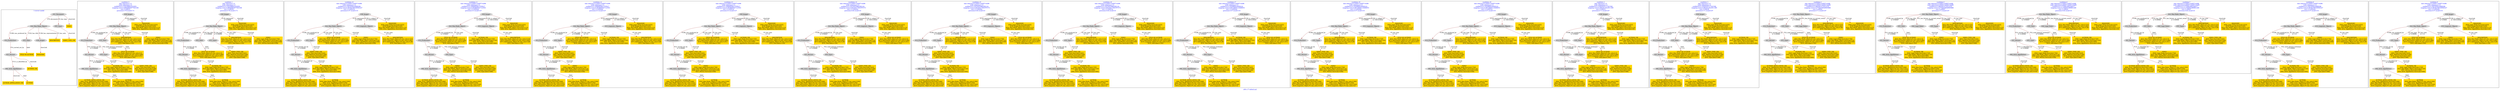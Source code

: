 digraph n0 {
fontcolor="blue"
remincross="true"
label="s08-s-17-edited.xml"
subgraph cluster_0 {
label="1-correct model"
n2[style="filled",color="white",fillcolor="lightgray",label="E12_Production1"];
n3[style="filled",color="white",fillcolor="lightgray",label="E21_Person1"];
n4[style="filled",color="white",fillcolor="lightgray",label="E82_Actor_Appellation1"];
n5[shape="plaintext",style="filled",fillcolor="gold",label="AUTHOR_URI"];
n6[style="filled",color="white",fillcolor="lightgray",label="E22_Man-Made_Object1"];
n7[style="filled",color="white",fillcolor="lightgray",label="E35_Title1"];
n8[style="filled",color="white",fillcolor="lightgray",label="E38_Image1"];
n9[shape="plaintext",style="filled",fillcolor="gold",label="DESCRIPTION"];
n10[style="filled",color="white",fillcolor="lightgray",label="E31_Document1"];
n11[style="filled",color="white",fillcolor="lightgray",label="E55_Type1"];
n12[shape="plaintext",style="filled",fillcolor="gold",label="VIDEO"];
n13[shape="plaintext",style="filled",fillcolor="gold",label="TITLE NO AUTHOR"];
n14[shape="plaintext",style="filled",fillcolor="gold",label="IMAGESRC"];
n15[shape="plaintext",style="filled",fillcolor="gold",label="VIDEO_TYPE_URI"];
n16[shape="plaintext",style="filled",fillcolor="gold",label="AUTHOR_APPELLATION_URI"];
n17[shape="plaintext",style="filled",fillcolor="gold",label="AUTHOR"];
}
subgraph cluster_1 {
label="candidate 0\nlink coherence:1.0\nnode coherence:1.0\nconfidence:0.3162288923232951\nmapping score:0.48040963077443166\ncost:13.99933\n-precision:0.79-recall:0.73"
n19[style="filled",color="white",fillcolor="lightgray",label="E12_Production1"];
n20[style="filled",color="white",fillcolor="lightgray",label="E21_Person1"];
n21[style="filled",color="white",fillcolor="lightgray",label="E55_Type1"];
n22[style="filled",color="white",fillcolor="lightgray",label="E82_Actor_Appellation1"];
n23[style="filled",color="white",fillcolor="lightgray",label="E22_Man-Made_Object1"];
n24[style="filled",color="white",fillcolor="lightgray",label="E35_Title1"];
n25[style="filled",color="white",fillcolor="lightgray",label="E38_Image1"];
n26[shape="plaintext",style="filled",fillcolor="gold",label="DESCRIPTION\n[E22_Man-Made_Object,P3_has_note,0.314]\n[E33_Linguistic_Object,P3_has_note,0.282]\n[E73_Information_Object,P3_has_note,0.28]\n[E35_Title,label,0.124]"];
n27[shape="plaintext",style="filled",fillcolor="gold",label="VIDEO\n[E40_Legal_Body,classLink,0.744]\n[E22_Man-Made_Object,classLink,0.14]\n[E82_Actor_Appellation,classLink,0.058]\n[E21_Person,classLink,0.058]"];
n28[shape="plaintext",style="filled",fillcolor="gold",label="AUTHOR_URI\n[E40_Legal_Body,classLink,0.725]\n[E22_Man-Made_Object,classLink,0.145]\n[E21_Person,classLink,0.065]\n[E82_Actor_Appellation,classLink,0.064]"];
n29[shape="plaintext",style="filled",fillcolor="gold",label="TITLE NO AUTHOR\n[E22_Man-Made_Object,P3_has_note,0.3]\n[E73_Information_Object,P3_has_note,0.266]\n[E33_Linguistic_Object,P3_has_note,0.251]\n[E35_Title,label,0.183]"];
n30[shape="plaintext",style="filled",fillcolor="gold",label="IMAGESRC\n[E40_Legal_Body,classLink,0.633]\n[E38_Image,classLink,0.205]\n[E22_Man-Made_Object,classLink,0.113]\n[E82_Actor_Appellation,classLink,0.05]"];
n31[shape="plaintext",style="filled",fillcolor="gold",label="VIDEO_TYPE_URI\n[E55_Type,classLink,0.423]\n[E57_Material,classLink,0.246]\n[E74_Group,classLink,0.244]\n[E55_Type,label,0.088]"];
n32[shape="plaintext",style="filled",fillcolor="gold",label="AUTHOR_APPELLATION_URI\n[E82_Actor_Appellation,classLink,0.946]\n[E22_Man-Made_Object,P3_has_note,0.021]\n[E73_Information_Object,P3_has_note,0.018]\n[E33_Linguistic_Object,P3_has_note,0.016]"];
n33[shape="plaintext",style="filled",fillcolor="gold",label="AUTHOR\n[E22_Man-Made_Object,P3_has_note,0.304]\n[E82_Actor_Appellation,label,0.254]\n[E73_Information_Object,P3_has_note,0.242]\n[E33_Linguistic_Object,P3_has_note,0.2]"];
}
subgraph cluster_2 {
label="candidate 1\nlink coherence:1.0\nnode coherence:1.0\nconfidence:0.3162288923232951\nmapping score:0.48040963077443166\ncost:13.99938\n-precision:0.79-recall:0.73"
n35[style="filled",color="white",fillcolor="lightgray",label="E12_Production1"];
n36[style="filled",color="white",fillcolor="lightgray",label="E21_Person1"];
n37[style="filled",color="white",fillcolor="lightgray",label="E82_Actor_Appellation1"];
n38[style="filled",color="white",fillcolor="lightgray",label="E22_Man-Made_Object1"];
n39[style="filled",color="white",fillcolor="lightgray",label="E35_Title1"];
n40[style="filled",color="white",fillcolor="lightgray",label="E55_Type2"];
n41[style="filled",color="white",fillcolor="lightgray",label="E38_Image1"];
n42[shape="plaintext",style="filled",fillcolor="gold",label="DESCRIPTION\n[E22_Man-Made_Object,P3_has_note,0.314]\n[E33_Linguistic_Object,P3_has_note,0.282]\n[E73_Information_Object,P3_has_note,0.28]\n[E35_Title,label,0.124]"];
n43[shape="plaintext",style="filled",fillcolor="gold",label="VIDEO\n[E40_Legal_Body,classLink,0.744]\n[E22_Man-Made_Object,classLink,0.14]\n[E82_Actor_Appellation,classLink,0.058]\n[E21_Person,classLink,0.058]"];
n44[shape="plaintext",style="filled",fillcolor="gold",label="AUTHOR_URI\n[E40_Legal_Body,classLink,0.725]\n[E22_Man-Made_Object,classLink,0.145]\n[E21_Person,classLink,0.065]\n[E82_Actor_Appellation,classLink,0.064]"];
n45[shape="plaintext",style="filled",fillcolor="gold",label="VIDEO_TYPE_URI\n[E55_Type,classLink,0.423]\n[E57_Material,classLink,0.246]\n[E74_Group,classLink,0.244]\n[E55_Type,label,0.088]"];
n46[shape="plaintext",style="filled",fillcolor="gold",label="TITLE NO AUTHOR\n[E22_Man-Made_Object,P3_has_note,0.3]\n[E73_Information_Object,P3_has_note,0.266]\n[E33_Linguistic_Object,P3_has_note,0.251]\n[E35_Title,label,0.183]"];
n47[shape="plaintext",style="filled",fillcolor="gold",label="IMAGESRC\n[E40_Legal_Body,classLink,0.633]\n[E38_Image,classLink,0.205]\n[E22_Man-Made_Object,classLink,0.113]\n[E82_Actor_Appellation,classLink,0.05]"];
n48[shape="plaintext",style="filled",fillcolor="gold",label="AUTHOR_APPELLATION_URI\n[E82_Actor_Appellation,classLink,0.946]\n[E22_Man-Made_Object,P3_has_note,0.021]\n[E73_Information_Object,P3_has_note,0.018]\n[E33_Linguistic_Object,P3_has_note,0.016]"];
n49[shape="plaintext",style="filled",fillcolor="gold",label="AUTHOR\n[E22_Man-Made_Object,P3_has_note,0.304]\n[E82_Actor_Appellation,label,0.254]\n[E73_Information_Object,P3_has_note,0.242]\n[E33_Linguistic_Object,P3_has_note,0.2]"];
}
subgraph cluster_3 {
label="candidate 10\nlink coherence:0.9285714285714286\nnode coherence:1.0\nconfidence:0.3267830432869298\nmapping score:0.48392768109564327\ncost:113.009532\n-precision:0.57-recall:0.53"
n51[style="filled",color="white",fillcolor="lightgray",label="E12_Production1"];
n52[style="filled",color="white",fillcolor="lightgray",label="E21_Person1"];
n53[style="filled",color="white",fillcolor="lightgray",label="E82_Actor_Appellation1"];
n54[style="filled",color="white",fillcolor="lightgray",label="E22_Man-Made_Object1"];
n55[style="filled",color="white",fillcolor="lightgray",label="E55_Type3"];
n56[style="filled",color="white",fillcolor="lightgray",label="E38_Image1"];
n57[style="filled",color="white",fillcolor="lightgray",label="E33_Linguistic_Object2"];
n58[shape="plaintext",style="filled",fillcolor="gold",label="TITLE NO AUTHOR\n[E22_Man-Made_Object,P3_has_note,0.3]\n[E73_Information_Object,P3_has_note,0.266]\n[E33_Linguistic_Object,P3_has_note,0.251]\n[E35_Title,label,0.183]"];
n59[shape="plaintext",style="filled",fillcolor="gold",label="VIDEO\n[E40_Legal_Body,classLink,0.744]\n[E22_Man-Made_Object,classLink,0.14]\n[E82_Actor_Appellation,classLink,0.058]\n[E21_Person,classLink,0.058]"];
n60[shape="plaintext",style="filled",fillcolor="gold",label="DESCRIPTION\n[E22_Man-Made_Object,P3_has_note,0.314]\n[E33_Linguistic_Object,P3_has_note,0.282]\n[E73_Information_Object,P3_has_note,0.28]\n[E35_Title,label,0.124]"];
n61[shape="plaintext",style="filled",fillcolor="gold",label="AUTHOR_URI\n[E40_Legal_Body,classLink,0.725]\n[E22_Man-Made_Object,classLink,0.145]\n[E21_Person,classLink,0.065]\n[E82_Actor_Appellation,classLink,0.064]"];
n62[shape="plaintext",style="filled",fillcolor="gold",label="IMAGESRC\n[E40_Legal_Body,classLink,0.633]\n[E38_Image,classLink,0.205]\n[E22_Man-Made_Object,classLink,0.113]\n[E82_Actor_Appellation,classLink,0.05]"];
n63[shape="plaintext",style="filled",fillcolor="gold",label="VIDEO_TYPE_URI\n[E55_Type,classLink,0.423]\n[E57_Material,classLink,0.246]\n[E74_Group,classLink,0.244]\n[E55_Type,label,0.088]"];
n64[shape="plaintext",style="filled",fillcolor="gold",label="AUTHOR_APPELLATION_URI\n[E82_Actor_Appellation,classLink,0.946]\n[E22_Man-Made_Object,P3_has_note,0.021]\n[E73_Information_Object,P3_has_note,0.018]\n[E33_Linguistic_Object,P3_has_note,0.016]"];
n65[shape="plaintext",style="filled",fillcolor="gold",label="AUTHOR\n[E22_Man-Made_Object,P3_has_note,0.304]\n[E82_Actor_Appellation,label,0.254]\n[E73_Information_Object,P3_has_note,0.242]\n[E33_Linguistic_Object,P3_has_note,0.2]"];
}
subgraph cluster_4 {
label="candidate 11\nlink coherence:0.9285714285714286\nnode coherence:1.0\nconfidence:0.32660850813705017\nmapping score:0.4838695027123501\ncost:113.009442\n-precision:0.5-recall:0.47"
n67[style="filled",color="white",fillcolor="lightgray",label="E12_Production1"];
n68[style="filled",color="white",fillcolor="lightgray",label="E21_Person1"];
n69[style="filled",color="white",fillcolor="lightgray",label="E55_Type1"];
n70[style="filled",color="white",fillcolor="lightgray",label="E82_Actor_Appellation1"];
n71[style="filled",color="white",fillcolor="lightgray",label="E22_Man-Made_Object1"];
n72[style="filled",color="white",fillcolor="lightgray",label="E38_Image1"];
n73[style="filled",color="white",fillcolor="lightgray",label="E33_Linguistic_Object2"];
n74[shape="plaintext",style="filled",fillcolor="gold",label="TITLE NO AUTHOR\n[E22_Man-Made_Object,P3_has_note,0.3]\n[E73_Information_Object,P3_has_note,0.266]\n[E33_Linguistic_Object,P3_has_note,0.251]\n[E35_Title,label,0.183]"];
n75[shape="plaintext",style="filled",fillcolor="gold",label="AUTHOR_URI\n[E40_Legal_Body,classLink,0.725]\n[E22_Man-Made_Object,classLink,0.145]\n[E21_Person,classLink,0.065]\n[E82_Actor_Appellation,classLink,0.064]"];
n76[shape="plaintext",style="filled",fillcolor="gold",label="DESCRIPTION\n[E22_Man-Made_Object,P3_has_note,0.314]\n[E33_Linguistic_Object,P3_has_note,0.282]\n[E73_Information_Object,P3_has_note,0.28]\n[E35_Title,label,0.124]"];
n77[shape="plaintext",style="filled",fillcolor="gold",label="VIDEO\n[E40_Legal_Body,classLink,0.744]\n[E22_Man-Made_Object,classLink,0.14]\n[E82_Actor_Appellation,classLink,0.058]\n[E21_Person,classLink,0.058]"];
n78[shape="plaintext",style="filled",fillcolor="gold",label="IMAGESRC\n[E40_Legal_Body,classLink,0.633]\n[E38_Image,classLink,0.205]\n[E22_Man-Made_Object,classLink,0.113]\n[E82_Actor_Appellation,classLink,0.05]"];
n79[shape="plaintext",style="filled",fillcolor="gold",label="VIDEO_TYPE_URI\n[E55_Type,classLink,0.423]\n[E57_Material,classLink,0.246]\n[E74_Group,classLink,0.244]\n[E55_Type,label,0.088]"];
n80[shape="plaintext",style="filled",fillcolor="gold",label="AUTHOR_APPELLATION_URI\n[E82_Actor_Appellation,classLink,0.946]\n[E22_Man-Made_Object,P3_has_note,0.021]\n[E73_Information_Object,P3_has_note,0.018]\n[E33_Linguistic_Object,P3_has_note,0.016]"];
n81[shape="plaintext",style="filled",fillcolor="gold",label="AUTHOR\n[E22_Man-Made_Object,P3_has_note,0.304]\n[E82_Actor_Appellation,label,0.254]\n[E73_Information_Object,P3_has_note,0.242]\n[E33_Linguistic_Object,P3_has_note,0.2]"];
}
subgraph cluster_5 {
label="candidate 12\nlink coherence:0.9285714285714286\nnode coherence:1.0\nconfidence:0.32660850813705017\nmapping score:0.4838695027123501\ncost:113.009492\n-precision:0.5-recall:0.47"
n83[style="filled",color="white",fillcolor="lightgray",label="E12_Production1"];
n84[style="filled",color="white",fillcolor="lightgray",label="E21_Person1"];
n85[style="filled",color="white",fillcolor="lightgray",label="E82_Actor_Appellation1"];
n86[style="filled",color="white",fillcolor="lightgray",label="E22_Man-Made_Object1"];
n87[style="filled",color="white",fillcolor="lightgray",label="E55_Type2"];
n88[style="filled",color="white",fillcolor="lightgray",label="E38_Image1"];
n89[style="filled",color="white",fillcolor="lightgray",label="E33_Linguistic_Object2"];
n90[shape="plaintext",style="filled",fillcolor="gold",label="TITLE NO AUTHOR\n[E22_Man-Made_Object,P3_has_note,0.3]\n[E73_Information_Object,P3_has_note,0.266]\n[E33_Linguistic_Object,P3_has_note,0.251]\n[E35_Title,label,0.183]"];
n91[shape="plaintext",style="filled",fillcolor="gold",label="AUTHOR_URI\n[E40_Legal_Body,classLink,0.725]\n[E22_Man-Made_Object,classLink,0.145]\n[E21_Person,classLink,0.065]\n[E82_Actor_Appellation,classLink,0.064]"];
n92[shape="plaintext",style="filled",fillcolor="gold",label="DESCRIPTION\n[E22_Man-Made_Object,P3_has_note,0.314]\n[E33_Linguistic_Object,P3_has_note,0.282]\n[E73_Information_Object,P3_has_note,0.28]\n[E35_Title,label,0.124]"];
n93[shape="plaintext",style="filled",fillcolor="gold",label="VIDEO\n[E40_Legal_Body,classLink,0.744]\n[E22_Man-Made_Object,classLink,0.14]\n[E82_Actor_Appellation,classLink,0.058]\n[E21_Person,classLink,0.058]"];
n94[shape="plaintext",style="filled",fillcolor="gold",label="VIDEO_TYPE_URI\n[E55_Type,classLink,0.423]\n[E57_Material,classLink,0.246]\n[E74_Group,classLink,0.244]\n[E55_Type,label,0.088]"];
n95[shape="plaintext",style="filled",fillcolor="gold",label="IMAGESRC\n[E40_Legal_Body,classLink,0.633]\n[E38_Image,classLink,0.205]\n[E22_Man-Made_Object,classLink,0.113]\n[E82_Actor_Appellation,classLink,0.05]"];
n96[shape="plaintext",style="filled",fillcolor="gold",label="AUTHOR_APPELLATION_URI\n[E82_Actor_Appellation,classLink,0.946]\n[E22_Man-Made_Object,P3_has_note,0.021]\n[E73_Information_Object,P3_has_note,0.018]\n[E33_Linguistic_Object,P3_has_note,0.016]"];
n97[shape="plaintext",style="filled",fillcolor="gold",label="AUTHOR\n[E22_Man-Made_Object,P3_has_note,0.304]\n[E82_Actor_Appellation,label,0.254]\n[E73_Information_Object,P3_has_note,0.242]\n[E33_Linguistic_Object,P3_has_note,0.2]"];
}
subgraph cluster_6 {
label="candidate 13\nlink coherence:0.9285714285714286\nnode coherence:1.0\nconfidence:0.32660850813705017\nmapping score:0.4838695027123501\ncost:113.009532\n-precision:0.5-recall:0.47"
n99[style="filled",color="white",fillcolor="lightgray",label="E12_Production1"];
n100[style="filled",color="white",fillcolor="lightgray",label="E21_Person1"];
n101[style="filled",color="white",fillcolor="lightgray",label="E82_Actor_Appellation1"];
n102[style="filled",color="white",fillcolor="lightgray",label="E22_Man-Made_Object1"];
n103[style="filled",color="white",fillcolor="lightgray",label="E55_Type3"];
n104[style="filled",color="white",fillcolor="lightgray",label="E38_Image1"];
n105[style="filled",color="white",fillcolor="lightgray",label="E33_Linguistic_Object2"];
n106[shape="plaintext",style="filled",fillcolor="gold",label="TITLE NO AUTHOR\n[E22_Man-Made_Object,P3_has_note,0.3]\n[E73_Information_Object,P3_has_note,0.266]\n[E33_Linguistic_Object,P3_has_note,0.251]\n[E35_Title,label,0.183]"];
n107[shape="plaintext",style="filled",fillcolor="gold",label="AUTHOR_URI\n[E40_Legal_Body,classLink,0.725]\n[E22_Man-Made_Object,classLink,0.145]\n[E21_Person,classLink,0.065]\n[E82_Actor_Appellation,classLink,0.064]"];
n108[shape="plaintext",style="filled",fillcolor="gold",label="DESCRIPTION\n[E22_Man-Made_Object,P3_has_note,0.314]\n[E33_Linguistic_Object,P3_has_note,0.282]\n[E73_Information_Object,P3_has_note,0.28]\n[E35_Title,label,0.124]"];
n109[shape="plaintext",style="filled",fillcolor="gold",label="VIDEO\n[E40_Legal_Body,classLink,0.744]\n[E22_Man-Made_Object,classLink,0.14]\n[E82_Actor_Appellation,classLink,0.058]\n[E21_Person,classLink,0.058]"];
n110[shape="plaintext",style="filled",fillcolor="gold",label="IMAGESRC\n[E40_Legal_Body,classLink,0.633]\n[E38_Image,classLink,0.205]\n[E22_Man-Made_Object,classLink,0.113]\n[E82_Actor_Appellation,classLink,0.05]"];
n111[shape="plaintext",style="filled",fillcolor="gold",label="VIDEO_TYPE_URI\n[E55_Type,classLink,0.423]\n[E57_Material,classLink,0.246]\n[E74_Group,classLink,0.244]\n[E55_Type,label,0.088]"];
n112[shape="plaintext",style="filled",fillcolor="gold",label="AUTHOR_APPELLATION_URI\n[E82_Actor_Appellation,classLink,0.946]\n[E22_Man-Made_Object,P3_has_note,0.021]\n[E73_Information_Object,P3_has_note,0.018]\n[E33_Linguistic_Object,P3_has_note,0.016]"];
n113[shape="plaintext",style="filled",fillcolor="gold",label="AUTHOR\n[E22_Man-Made_Object,P3_has_note,0.304]\n[E82_Actor_Appellation,label,0.254]\n[E73_Information_Object,P3_has_note,0.242]\n[E33_Linguistic_Object,P3_has_note,0.2]"];
}
subgraph cluster_7 {
label="candidate 14\nlink coherence:0.9285714285714286\nnode coherence:1.0\nconfidence:0.32476253864392124\nmapping score:0.48325417954797373\ncost:113.009442\n-precision:0.64-recall:0.6"
n115[style="filled",color="white",fillcolor="lightgray",label="E12_Production1"];
n116[style="filled",color="white",fillcolor="lightgray",label="E21_Person1"];
n117[style="filled",color="white",fillcolor="lightgray",label="E55_Type1"];
n118[style="filled",color="white",fillcolor="lightgray",label="E82_Actor_Appellation1"];
n119[style="filled",color="white",fillcolor="lightgray",label="E22_Man-Made_Object1"];
n120[style="filled",color="white",fillcolor="lightgray",label="E38_Image1"];
n121[style="filled",color="white",fillcolor="lightgray",label="E33_Linguistic_Object2"];
n122[shape="plaintext",style="filled",fillcolor="gold",label="DESCRIPTION\n[E22_Man-Made_Object,P3_has_note,0.314]\n[E33_Linguistic_Object,P3_has_note,0.282]\n[E73_Information_Object,P3_has_note,0.28]\n[E35_Title,label,0.124]"];
n123[shape="plaintext",style="filled",fillcolor="gold",label="VIDEO\n[E40_Legal_Body,classLink,0.744]\n[E22_Man-Made_Object,classLink,0.14]\n[E82_Actor_Appellation,classLink,0.058]\n[E21_Person,classLink,0.058]"];
n124[shape="plaintext",style="filled",fillcolor="gold",label="TITLE NO AUTHOR\n[E22_Man-Made_Object,P3_has_note,0.3]\n[E73_Information_Object,P3_has_note,0.266]\n[E33_Linguistic_Object,P3_has_note,0.251]\n[E35_Title,label,0.183]"];
n125[shape="plaintext",style="filled",fillcolor="gold",label="AUTHOR_URI\n[E40_Legal_Body,classLink,0.725]\n[E22_Man-Made_Object,classLink,0.145]\n[E21_Person,classLink,0.065]\n[E82_Actor_Appellation,classLink,0.064]"];
n126[shape="plaintext",style="filled",fillcolor="gold",label="IMAGESRC\n[E40_Legal_Body,classLink,0.633]\n[E38_Image,classLink,0.205]\n[E22_Man-Made_Object,classLink,0.113]\n[E82_Actor_Appellation,classLink,0.05]"];
n127[shape="plaintext",style="filled",fillcolor="gold",label="VIDEO_TYPE_URI\n[E55_Type,classLink,0.423]\n[E57_Material,classLink,0.246]\n[E74_Group,classLink,0.244]\n[E55_Type,label,0.088]"];
n128[shape="plaintext",style="filled",fillcolor="gold",label="AUTHOR_APPELLATION_URI\n[E82_Actor_Appellation,classLink,0.946]\n[E22_Man-Made_Object,P3_has_note,0.021]\n[E73_Information_Object,P3_has_note,0.018]\n[E33_Linguistic_Object,P3_has_note,0.016]"];
n129[shape="plaintext",style="filled",fillcolor="gold",label="AUTHOR\n[E22_Man-Made_Object,P3_has_note,0.304]\n[E82_Actor_Appellation,label,0.254]\n[E73_Information_Object,P3_has_note,0.242]\n[E33_Linguistic_Object,P3_has_note,0.2]"];
}
subgraph cluster_8 {
label="candidate 15\nlink coherence:0.9285714285714286\nnode coherence:1.0\nconfidence:0.32476253864392124\nmapping score:0.48325417954797373\ncost:113.009492\n-precision:0.64-recall:0.6"
n131[style="filled",color="white",fillcolor="lightgray",label="E12_Production1"];
n132[style="filled",color="white",fillcolor="lightgray",label="E21_Person1"];
n133[style="filled",color="white",fillcolor="lightgray",label="E82_Actor_Appellation1"];
n134[style="filled",color="white",fillcolor="lightgray",label="E22_Man-Made_Object1"];
n135[style="filled",color="white",fillcolor="lightgray",label="E55_Type2"];
n136[style="filled",color="white",fillcolor="lightgray",label="E38_Image1"];
n137[style="filled",color="white",fillcolor="lightgray",label="E33_Linguistic_Object2"];
n138[shape="plaintext",style="filled",fillcolor="gold",label="DESCRIPTION\n[E22_Man-Made_Object,P3_has_note,0.314]\n[E33_Linguistic_Object,P3_has_note,0.282]\n[E73_Information_Object,P3_has_note,0.28]\n[E35_Title,label,0.124]"];
n139[shape="plaintext",style="filled",fillcolor="gold",label="VIDEO\n[E40_Legal_Body,classLink,0.744]\n[E22_Man-Made_Object,classLink,0.14]\n[E82_Actor_Appellation,classLink,0.058]\n[E21_Person,classLink,0.058]"];
n140[shape="plaintext",style="filled",fillcolor="gold",label="TITLE NO AUTHOR\n[E22_Man-Made_Object,P3_has_note,0.3]\n[E73_Information_Object,P3_has_note,0.266]\n[E33_Linguistic_Object,P3_has_note,0.251]\n[E35_Title,label,0.183]"];
n141[shape="plaintext",style="filled",fillcolor="gold",label="AUTHOR_URI\n[E40_Legal_Body,classLink,0.725]\n[E22_Man-Made_Object,classLink,0.145]\n[E21_Person,classLink,0.065]\n[E82_Actor_Appellation,classLink,0.064]"];
n142[shape="plaintext",style="filled",fillcolor="gold",label="VIDEO_TYPE_URI\n[E55_Type,classLink,0.423]\n[E57_Material,classLink,0.246]\n[E74_Group,classLink,0.244]\n[E55_Type,label,0.088]"];
n143[shape="plaintext",style="filled",fillcolor="gold",label="IMAGESRC\n[E40_Legal_Body,classLink,0.633]\n[E38_Image,classLink,0.205]\n[E22_Man-Made_Object,classLink,0.113]\n[E82_Actor_Appellation,classLink,0.05]"];
n144[shape="plaintext",style="filled",fillcolor="gold",label="AUTHOR_APPELLATION_URI\n[E82_Actor_Appellation,classLink,0.946]\n[E22_Man-Made_Object,P3_has_note,0.021]\n[E73_Information_Object,P3_has_note,0.018]\n[E33_Linguistic_Object,P3_has_note,0.016]"];
n145[shape="plaintext",style="filled",fillcolor="gold",label="AUTHOR\n[E22_Man-Made_Object,P3_has_note,0.304]\n[E82_Actor_Appellation,label,0.254]\n[E73_Information_Object,P3_has_note,0.242]\n[E33_Linguistic_Object,P3_has_note,0.2]"];
}
subgraph cluster_9 {
label="candidate 16\nlink coherence:0.9285714285714286\nnode coherence:1.0\nconfidence:0.32476253864392124\nmapping score:0.48325417954797373\ncost:113.009532\n-precision:0.64-recall:0.6"
n147[style="filled",color="white",fillcolor="lightgray",label="E12_Production1"];
n148[style="filled",color="white",fillcolor="lightgray",label="E21_Person1"];
n149[style="filled",color="white",fillcolor="lightgray",label="E82_Actor_Appellation1"];
n150[style="filled",color="white",fillcolor="lightgray",label="E22_Man-Made_Object1"];
n151[style="filled",color="white",fillcolor="lightgray",label="E55_Type3"];
n152[style="filled",color="white",fillcolor="lightgray",label="E38_Image1"];
n153[style="filled",color="white",fillcolor="lightgray",label="E33_Linguistic_Object2"];
n154[shape="plaintext",style="filled",fillcolor="gold",label="DESCRIPTION\n[E22_Man-Made_Object,P3_has_note,0.314]\n[E33_Linguistic_Object,P3_has_note,0.282]\n[E73_Information_Object,P3_has_note,0.28]\n[E35_Title,label,0.124]"];
n155[shape="plaintext",style="filled",fillcolor="gold",label="VIDEO\n[E40_Legal_Body,classLink,0.744]\n[E22_Man-Made_Object,classLink,0.14]\n[E82_Actor_Appellation,classLink,0.058]\n[E21_Person,classLink,0.058]"];
n156[shape="plaintext",style="filled",fillcolor="gold",label="TITLE NO AUTHOR\n[E22_Man-Made_Object,P3_has_note,0.3]\n[E73_Information_Object,P3_has_note,0.266]\n[E33_Linguistic_Object,P3_has_note,0.251]\n[E35_Title,label,0.183]"];
n157[shape="plaintext",style="filled",fillcolor="gold",label="AUTHOR_URI\n[E40_Legal_Body,classLink,0.725]\n[E22_Man-Made_Object,classLink,0.145]\n[E21_Person,classLink,0.065]\n[E82_Actor_Appellation,classLink,0.064]"];
n158[shape="plaintext",style="filled",fillcolor="gold",label="IMAGESRC\n[E40_Legal_Body,classLink,0.633]\n[E38_Image,classLink,0.205]\n[E22_Man-Made_Object,classLink,0.113]\n[E82_Actor_Appellation,classLink,0.05]"];
n159[shape="plaintext",style="filled",fillcolor="gold",label="VIDEO_TYPE_URI\n[E55_Type,classLink,0.423]\n[E57_Material,classLink,0.246]\n[E74_Group,classLink,0.244]\n[E55_Type,label,0.088]"];
n160[shape="plaintext",style="filled",fillcolor="gold",label="AUTHOR_APPELLATION_URI\n[E82_Actor_Appellation,classLink,0.946]\n[E22_Man-Made_Object,P3_has_note,0.021]\n[E73_Information_Object,P3_has_note,0.018]\n[E33_Linguistic_Object,P3_has_note,0.016]"];
n161[shape="plaintext",style="filled",fillcolor="gold",label="AUTHOR\n[E22_Man-Made_Object,P3_has_note,0.304]\n[E82_Actor_Appellation,label,0.254]\n[E73_Information_Object,P3_has_note,0.242]\n[E33_Linguistic_Object,P3_has_note,0.2]"];
}
subgraph cluster_10 {
label="candidate 17\nlink coherence:0.9285714285714286\nnode coherence:1.0\nconfidence:0.3245880034940416\nmapping score:0.48319600116468053\ncost:113.009442\n-precision:0.57-recall:0.53"
n163[style="filled",color="white",fillcolor="lightgray",label="E12_Production1"];
n164[style="filled",color="white",fillcolor="lightgray",label="E21_Person1"];
n165[style="filled",color="white",fillcolor="lightgray",label="E55_Type1"];
n166[style="filled",color="white",fillcolor="lightgray",label="E82_Actor_Appellation1"];
n167[style="filled",color="white",fillcolor="lightgray",label="E22_Man-Made_Object1"];
n168[style="filled",color="white",fillcolor="lightgray",label="E38_Image1"];
n169[style="filled",color="white",fillcolor="lightgray",label="E33_Linguistic_Object2"];
n170[shape="plaintext",style="filled",fillcolor="gold",label="DESCRIPTION\n[E22_Man-Made_Object,P3_has_note,0.314]\n[E33_Linguistic_Object,P3_has_note,0.282]\n[E73_Information_Object,P3_has_note,0.28]\n[E35_Title,label,0.124]"];
n171[shape="plaintext",style="filled",fillcolor="gold",label="AUTHOR_URI\n[E40_Legal_Body,classLink,0.725]\n[E22_Man-Made_Object,classLink,0.145]\n[E21_Person,classLink,0.065]\n[E82_Actor_Appellation,classLink,0.064]"];
n172[shape="plaintext",style="filled",fillcolor="gold",label="TITLE NO AUTHOR\n[E22_Man-Made_Object,P3_has_note,0.3]\n[E73_Information_Object,P3_has_note,0.266]\n[E33_Linguistic_Object,P3_has_note,0.251]\n[E35_Title,label,0.183]"];
n173[shape="plaintext",style="filled",fillcolor="gold",label="VIDEO\n[E40_Legal_Body,classLink,0.744]\n[E22_Man-Made_Object,classLink,0.14]\n[E82_Actor_Appellation,classLink,0.058]\n[E21_Person,classLink,0.058]"];
n174[shape="plaintext",style="filled",fillcolor="gold",label="IMAGESRC\n[E40_Legal_Body,classLink,0.633]\n[E38_Image,classLink,0.205]\n[E22_Man-Made_Object,classLink,0.113]\n[E82_Actor_Appellation,classLink,0.05]"];
n175[shape="plaintext",style="filled",fillcolor="gold",label="VIDEO_TYPE_URI\n[E55_Type,classLink,0.423]\n[E57_Material,classLink,0.246]\n[E74_Group,classLink,0.244]\n[E55_Type,label,0.088]"];
n176[shape="plaintext",style="filled",fillcolor="gold",label="AUTHOR_APPELLATION_URI\n[E82_Actor_Appellation,classLink,0.946]\n[E22_Man-Made_Object,P3_has_note,0.021]\n[E73_Information_Object,P3_has_note,0.018]\n[E33_Linguistic_Object,P3_has_note,0.016]"];
n177[shape="plaintext",style="filled",fillcolor="gold",label="AUTHOR\n[E22_Man-Made_Object,P3_has_note,0.304]\n[E82_Actor_Appellation,label,0.254]\n[E73_Information_Object,P3_has_note,0.242]\n[E33_Linguistic_Object,P3_has_note,0.2]"];
}
subgraph cluster_11 {
label="candidate 18\nlink coherence:0.9285714285714286\nnode coherence:1.0\nconfidence:0.3245880034940416\nmapping score:0.48319600116468053\ncost:113.009492\n-precision:0.57-recall:0.53"
n179[style="filled",color="white",fillcolor="lightgray",label="E12_Production1"];
n180[style="filled",color="white",fillcolor="lightgray",label="E21_Person1"];
n181[style="filled",color="white",fillcolor="lightgray",label="E82_Actor_Appellation1"];
n182[style="filled",color="white",fillcolor="lightgray",label="E22_Man-Made_Object1"];
n183[style="filled",color="white",fillcolor="lightgray",label="E55_Type2"];
n184[style="filled",color="white",fillcolor="lightgray",label="E38_Image1"];
n185[style="filled",color="white",fillcolor="lightgray",label="E33_Linguistic_Object2"];
n186[shape="plaintext",style="filled",fillcolor="gold",label="DESCRIPTION\n[E22_Man-Made_Object,P3_has_note,0.314]\n[E33_Linguistic_Object,P3_has_note,0.282]\n[E73_Information_Object,P3_has_note,0.28]\n[E35_Title,label,0.124]"];
n187[shape="plaintext",style="filled",fillcolor="gold",label="AUTHOR_URI\n[E40_Legal_Body,classLink,0.725]\n[E22_Man-Made_Object,classLink,0.145]\n[E21_Person,classLink,0.065]\n[E82_Actor_Appellation,classLink,0.064]"];
n188[shape="plaintext",style="filled",fillcolor="gold",label="TITLE NO AUTHOR\n[E22_Man-Made_Object,P3_has_note,0.3]\n[E73_Information_Object,P3_has_note,0.266]\n[E33_Linguistic_Object,P3_has_note,0.251]\n[E35_Title,label,0.183]"];
n189[shape="plaintext",style="filled",fillcolor="gold",label="VIDEO\n[E40_Legal_Body,classLink,0.744]\n[E22_Man-Made_Object,classLink,0.14]\n[E82_Actor_Appellation,classLink,0.058]\n[E21_Person,classLink,0.058]"];
n190[shape="plaintext",style="filled",fillcolor="gold",label="VIDEO_TYPE_URI\n[E55_Type,classLink,0.423]\n[E57_Material,classLink,0.246]\n[E74_Group,classLink,0.244]\n[E55_Type,label,0.088]"];
n191[shape="plaintext",style="filled",fillcolor="gold",label="IMAGESRC\n[E40_Legal_Body,classLink,0.633]\n[E38_Image,classLink,0.205]\n[E22_Man-Made_Object,classLink,0.113]\n[E82_Actor_Appellation,classLink,0.05]"];
n192[shape="plaintext",style="filled",fillcolor="gold",label="AUTHOR_APPELLATION_URI\n[E82_Actor_Appellation,classLink,0.946]\n[E22_Man-Made_Object,P3_has_note,0.021]\n[E73_Information_Object,P3_has_note,0.018]\n[E33_Linguistic_Object,P3_has_note,0.016]"];
n193[shape="plaintext",style="filled",fillcolor="gold",label="AUTHOR\n[E22_Man-Made_Object,P3_has_note,0.304]\n[E82_Actor_Appellation,label,0.254]\n[E73_Information_Object,P3_has_note,0.242]\n[E33_Linguistic_Object,P3_has_note,0.2]"];
}
subgraph cluster_12 {
label="candidate 19\nlink coherence:0.9285714285714286\nnode coherence:1.0\nconfidence:0.3245880034940416\nmapping score:0.48319600116468053\ncost:113.009532\n-precision:0.57-recall:0.53"
n195[style="filled",color="white",fillcolor="lightgray",label="E12_Production1"];
n196[style="filled",color="white",fillcolor="lightgray",label="E21_Person1"];
n197[style="filled",color="white",fillcolor="lightgray",label="E82_Actor_Appellation1"];
n198[style="filled",color="white",fillcolor="lightgray",label="E22_Man-Made_Object1"];
n199[style="filled",color="white",fillcolor="lightgray",label="E55_Type3"];
n200[style="filled",color="white",fillcolor="lightgray",label="E38_Image1"];
n201[style="filled",color="white",fillcolor="lightgray",label="E33_Linguistic_Object2"];
n202[shape="plaintext",style="filled",fillcolor="gold",label="DESCRIPTION\n[E22_Man-Made_Object,P3_has_note,0.314]\n[E33_Linguistic_Object,P3_has_note,0.282]\n[E73_Information_Object,P3_has_note,0.28]\n[E35_Title,label,0.124]"];
n203[shape="plaintext",style="filled",fillcolor="gold",label="AUTHOR_URI\n[E40_Legal_Body,classLink,0.725]\n[E22_Man-Made_Object,classLink,0.145]\n[E21_Person,classLink,0.065]\n[E82_Actor_Appellation,classLink,0.064]"];
n204[shape="plaintext",style="filled",fillcolor="gold",label="TITLE NO AUTHOR\n[E22_Man-Made_Object,P3_has_note,0.3]\n[E73_Information_Object,P3_has_note,0.266]\n[E33_Linguistic_Object,P3_has_note,0.251]\n[E35_Title,label,0.183]"];
n205[shape="plaintext",style="filled",fillcolor="gold",label="VIDEO\n[E40_Legal_Body,classLink,0.744]\n[E22_Man-Made_Object,classLink,0.14]\n[E82_Actor_Appellation,classLink,0.058]\n[E21_Person,classLink,0.058]"];
n206[shape="plaintext",style="filled",fillcolor="gold",label="IMAGESRC\n[E40_Legal_Body,classLink,0.633]\n[E38_Image,classLink,0.205]\n[E22_Man-Made_Object,classLink,0.113]\n[E82_Actor_Appellation,classLink,0.05]"];
n207[shape="plaintext",style="filled",fillcolor="gold",label="VIDEO_TYPE_URI\n[E55_Type,classLink,0.423]\n[E57_Material,classLink,0.246]\n[E74_Group,classLink,0.244]\n[E55_Type,label,0.088]"];
n208[shape="plaintext",style="filled",fillcolor="gold",label="AUTHOR_APPELLATION_URI\n[E82_Actor_Appellation,classLink,0.946]\n[E22_Man-Made_Object,P3_has_note,0.021]\n[E73_Information_Object,P3_has_note,0.018]\n[E33_Linguistic_Object,P3_has_note,0.016]"];
n209[shape="plaintext",style="filled",fillcolor="gold",label="AUTHOR\n[E22_Man-Made_Object,P3_has_note,0.304]\n[E82_Actor_Appellation,label,0.254]\n[E73_Information_Object,P3_has_note,0.242]\n[E33_Linguistic_Object,P3_has_note,0.2]"];
}
subgraph cluster_13 {
label="candidate 2\nlink coherence:1.0\nnode coherence:1.0\nconfidence:0.31605435717341546\nmapping score:0.4803514523911385\ncost:13.99933\n-precision:0.71-recall:0.67"
n211[style="filled",color="white",fillcolor="lightgray",label="E12_Production1"];
n212[style="filled",color="white",fillcolor="lightgray",label="E21_Person1"];
n213[style="filled",color="white",fillcolor="lightgray",label="E55_Type1"];
n214[style="filled",color="white",fillcolor="lightgray",label="E82_Actor_Appellation1"];
n215[style="filled",color="white",fillcolor="lightgray",label="E22_Man-Made_Object1"];
n216[style="filled",color="white",fillcolor="lightgray",label="E35_Title1"];
n217[style="filled",color="white",fillcolor="lightgray",label="E38_Image1"];
n218[shape="plaintext",style="filled",fillcolor="gold",label="DESCRIPTION\n[E22_Man-Made_Object,P3_has_note,0.314]\n[E33_Linguistic_Object,P3_has_note,0.282]\n[E73_Information_Object,P3_has_note,0.28]\n[E35_Title,label,0.124]"];
n219[shape="plaintext",style="filled",fillcolor="gold",label="AUTHOR_URI\n[E40_Legal_Body,classLink,0.725]\n[E22_Man-Made_Object,classLink,0.145]\n[E21_Person,classLink,0.065]\n[E82_Actor_Appellation,classLink,0.064]"];
n220[shape="plaintext",style="filled",fillcolor="gold",label="VIDEO\n[E40_Legal_Body,classLink,0.744]\n[E22_Man-Made_Object,classLink,0.14]\n[E82_Actor_Appellation,classLink,0.058]\n[E21_Person,classLink,0.058]"];
n221[shape="plaintext",style="filled",fillcolor="gold",label="TITLE NO AUTHOR\n[E22_Man-Made_Object,P3_has_note,0.3]\n[E73_Information_Object,P3_has_note,0.266]\n[E33_Linguistic_Object,P3_has_note,0.251]\n[E35_Title,label,0.183]"];
n222[shape="plaintext",style="filled",fillcolor="gold",label="IMAGESRC\n[E40_Legal_Body,classLink,0.633]\n[E38_Image,classLink,0.205]\n[E22_Man-Made_Object,classLink,0.113]\n[E82_Actor_Appellation,classLink,0.05]"];
n223[shape="plaintext",style="filled",fillcolor="gold",label="VIDEO_TYPE_URI\n[E55_Type,classLink,0.423]\n[E57_Material,classLink,0.246]\n[E74_Group,classLink,0.244]\n[E55_Type,label,0.088]"];
n224[shape="plaintext",style="filled",fillcolor="gold",label="AUTHOR_APPELLATION_URI\n[E82_Actor_Appellation,classLink,0.946]\n[E22_Man-Made_Object,P3_has_note,0.021]\n[E73_Information_Object,P3_has_note,0.018]\n[E33_Linguistic_Object,P3_has_note,0.016]"];
n225[shape="plaintext",style="filled",fillcolor="gold",label="AUTHOR\n[E22_Man-Made_Object,P3_has_note,0.304]\n[E82_Actor_Appellation,label,0.254]\n[E73_Information_Object,P3_has_note,0.242]\n[E33_Linguistic_Object,P3_has_note,0.2]"];
}
subgraph cluster_14 {
label="candidate 3\nlink coherence:1.0\nnode coherence:1.0\nconfidence:0.31605435717341546\nmapping score:0.4803514523911385\ncost:13.99938\n-precision:0.71-recall:0.67"
n227[style="filled",color="white",fillcolor="lightgray",label="E12_Production1"];
n228[style="filled",color="white",fillcolor="lightgray",label="E21_Person1"];
n229[style="filled",color="white",fillcolor="lightgray",label="E82_Actor_Appellation1"];
n230[style="filled",color="white",fillcolor="lightgray",label="E22_Man-Made_Object1"];
n231[style="filled",color="white",fillcolor="lightgray",label="E35_Title1"];
n232[style="filled",color="white",fillcolor="lightgray",label="E55_Type2"];
n233[style="filled",color="white",fillcolor="lightgray",label="E38_Image1"];
n234[shape="plaintext",style="filled",fillcolor="gold",label="DESCRIPTION\n[E22_Man-Made_Object,P3_has_note,0.314]\n[E33_Linguistic_Object,P3_has_note,0.282]\n[E73_Information_Object,P3_has_note,0.28]\n[E35_Title,label,0.124]"];
n235[shape="plaintext",style="filled",fillcolor="gold",label="AUTHOR_URI\n[E40_Legal_Body,classLink,0.725]\n[E22_Man-Made_Object,classLink,0.145]\n[E21_Person,classLink,0.065]\n[E82_Actor_Appellation,classLink,0.064]"];
n236[shape="plaintext",style="filled",fillcolor="gold",label="VIDEO\n[E40_Legal_Body,classLink,0.744]\n[E22_Man-Made_Object,classLink,0.14]\n[E82_Actor_Appellation,classLink,0.058]\n[E21_Person,classLink,0.058]"];
n237[shape="plaintext",style="filled",fillcolor="gold",label="VIDEO_TYPE_URI\n[E55_Type,classLink,0.423]\n[E57_Material,classLink,0.246]\n[E74_Group,classLink,0.244]\n[E55_Type,label,0.088]"];
n238[shape="plaintext",style="filled",fillcolor="gold",label="TITLE NO AUTHOR\n[E22_Man-Made_Object,P3_has_note,0.3]\n[E73_Information_Object,P3_has_note,0.266]\n[E33_Linguistic_Object,P3_has_note,0.251]\n[E35_Title,label,0.183]"];
n239[shape="plaintext",style="filled",fillcolor="gold",label="IMAGESRC\n[E40_Legal_Body,classLink,0.633]\n[E38_Image,classLink,0.205]\n[E22_Man-Made_Object,classLink,0.113]\n[E82_Actor_Appellation,classLink,0.05]"];
n240[shape="plaintext",style="filled",fillcolor="gold",label="AUTHOR_APPELLATION_URI\n[E82_Actor_Appellation,classLink,0.946]\n[E22_Man-Made_Object,P3_has_note,0.021]\n[E73_Information_Object,P3_has_note,0.018]\n[E33_Linguistic_Object,P3_has_note,0.016]"];
n241[shape="plaintext",style="filled",fillcolor="gold",label="AUTHOR\n[E22_Man-Made_Object,P3_has_note,0.304]\n[E82_Actor_Appellation,label,0.254]\n[E73_Information_Object,P3_has_note,0.242]\n[E33_Linguistic_Object,P3_has_note,0.2]"];
}
subgraph cluster_15 {
label="candidate 4\nlink coherence:0.9285714285714286\nnode coherence:0.9285714285714286\nconfidence:0.3802497273257478\nmapping score:0.47794038529905886\ncost:13.99942\n-precision:0.71-recall:0.67"
n243[style="filled",color="white",fillcolor="lightgray",label="E12_Production1"];
n244[style="filled",color="white",fillcolor="lightgray",label="E21_Person1"];
n245[style="filled",color="white",fillcolor="lightgray",label="E55_Type1"];
n246[style="filled",color="white",fillcolor="lightgray",label="E82_Actor_Appellation1"];
n247[style="filled",color="white",fillcolor="lightgray",label="E22_Man-Made_Object1"];
n248[style="filled",color="white",fillcolor="lightgray",label="E35_Title1"];
n249[style="filled",color="white",fillcolor="lightgray",label="E40_Legal_Body1"];
n250[shape="plaintext",style="filled",fillcolor="gold",label="DESCRIPTION\n[E22_Man-Made_Object,P3_has_note,0.314]\n[E33_Linguistic_Object,P3_has_note,0.282]\n[E73_Information_Object,P3_has_note,0.28]\n[E35_Title,label,0.124]"];
n251[shape="plaintext",style="filled",fillcolor="gold",label="IMAGESRC\n[E40_Legal_Body,classLink,0.633]\n[E38_Image,classLink,0.205]\n[E22_Man-Made_Object,classLink,0.113]\n[E82_Actor_Appellation,classLink,0.05]"];
n252[shape="plaintext",style="filled",fillcolor="gold",label="AUTHOR_URI\n[E40_Legal_Body,classLink,0.725]\n[E22_Man-Made_Object,classLink,0.145]\n[E21_Person,classLink,0.065]\n[E82_Actor_Appellation,classLink,0.064]"];
n253[shape="plaintext",style="filled",fillcolor="gold",label="TITLE NO AUTHOR\n[E22_Man-Made_Object,P3_has_note,0.3]\n[E73_Information_Object,P3_has_note,0.266]\n[E33_Linguistic_Object,P3_has_note,0.251]\n[E35_Title,label,0.183]"];
n254[shape="plaintext",style="filled",fillcolor="gold",label="VIDEO\n[E40_Legal_Body,classLink,0.744]\n[E22_Man-Made_Object,classLink,0.14]\n[E82_Actor_Appellation,classLink,0.058]\n[E21_Person,classLink,0.058]"];
n255[shape="plaintext",style="filled",fillcolor="gold",label="VIDEO_TYPE_URI\n[E55_Type,classLink,0.423]\n[E57_Material,classLink,0.246]\n[E74_Group,classLink,0.244]\n[E55_Type,label,0.088]"];
n256[shape="plaintext",style="filled",fillcolor="gold",label="AUTHOR_APPELLATION_URI\n[E82_Actor_Appellation,classLink,0.946]\n[E22_Man-Made_Object,P3_has_note,0.021]\n[E73_Information_Object,P3_has_note,0.018]\n[E33_Linguistic_Object,P3_has_note,0.016]"];
n257[shape="plaintext",style="filled",fillcolor="gold",label="AUTHOR\n[E22_Man-Made_Object,P3_has_note,0.304]\n[E82_Actor_Appellation,label,0.254]\n[E73_Information_Object,P3_has_note,0.242]\n[E33_Linguistic_Object,P3_has_note,0.2]"];
}
subgraph cluster_16 {
label="candidate 5\nlink coherence:0.9285714285714286\nnode coherence:0.9285714285714286\nconfidence:0.3802497273257478\nmapping score:0.47794038529905886\ncost:13.99947\n-precision:0.71-recall:0.67"
n259[style="filled",color="white",fillcolor="lightgray",label="E12_Production1"];
n260[style="filled",color="white",fillcolor="lightgray",label="E21_Person1"];
n261[style="filled",color="white",fillcolor="lightgray",label="E82_Actor_Appellation1"];
n262[style="filled",color="white",fillcolor="lightgray",label="E22_Man-Made_Object1"];
n263[style="filled",color="white",fillcolor="lightgray",label="E35_Title1"];
n264[style="filled",color="white",fillcolor="lightgray",label="E40_Legal_Body1"];
n265[style="filled",color="white",fillcolor="lightgray",label="E55_Type2"];
n266[shape="plaintext",style="filled",fillcolor="gold",label="DESCRIPTION\n[E22_Man-Made_Object,P3_has_note,0.314]\n[E33_Linguistic_Object,P3_has_note,0.282]\n[E73_Information_Object,P3_has_note,0.28]\n[E35_Title,label,0.124]"];
n267[shape="plaintext",style="filled",fillcolor="gold",label="IMAGESRC\n[E40_Legal_Body,classLink,0.633]\n[E38_Image,classLink,0.205]\n[E22_Man-Made_Object,classLink,0.113]\n[E82_Actor_Appellation,classLink,0.05]"];
n268[shape="plaintext",style="filled",fillcolor="gold",label="AUTHOR_URI\n[E40_Legal_Body,classLink,0.725]\n[E22_Man-Made_Object,classLink,0.145]\n[E21_Person,classLink,0.065]\n[E82_Actor_Appellation,classLink,0.064]"];
n269[shape="plaintext",style="filled",fillcolor="gold",label="VIDEO_TYPE_URI\n[E55_Type,classLink,0.423]\n[E57_Material,classLink,0.246]\n[E74_Group,classLink,0.244]\n[E55_Type,label,0.088]"];
n270[shape="plaintext",style="filled",fillcolor="gold",label="TITLE NO AUTHOR\n[E22_Man-Made_Object,P3_has_note,0.3]\n[E73_Information_Object,P3_has_note,0.266]\n[E33_Linguistic_Object,P3_has_note,0.251]\n[E35_Title,label,0.183]"];
n271[shape="plaintext",style="filled",fillcolor="gold",label="VIDEO\n[E40_Legal_Body,classLink,0.744]\n[E22_Man-Made_Object,classLink,0.14]\n[E82_Actor_Appellation,classLink,0.058]\n[E21_Person,classLink,0.058]"];
n272[shape="plaintext",style="filled",fillcolor="gold",label="AUTHOR_APPELLATION_URI\n[E82_Actor_Appellation,classLink,0.946]\n[E22_Man-Made_Object,P3_has_note,0.021]\n[E73_Information_Object,P3_has_note,0.018]\n[E33_Linguistic_Object,P3_has_note,0.016]"];
n273[shape="plaintext",style="filled",fillcolor="gold",label="AUTHOR\n[E22_Man-Made_Object,P3_has_note,0.304]\n[E82_Actor_Appellation,label,0.254]\n[E73_Information_Object,P3_has_note,0.242]\n[E33_Linguistic_Object,P3_has_note,0.2]"];
}
subgraph cluster_17 {
label="candidate 6\nlink coherence:0.9285714285714286\nnode coherence:0.9285714285714286\nconfidence:0.3770061684169517\nmapping score:0.4768591989961268\ncost:13.99942\n-precision:0.64-recall:0.6"
n275[style="filled",color="white",fillcolor="lightgray",label="E12_Production1"];
n276[style="filled",color="white",fillcolor="lightgray",label="E21_Person1"];
n277[style="filled",color="white",fillcolor="lightgray",label="E55_Type1"];
n278[style="filled",color="white",fillcolor="lightgray",label="E82_Actor_Appellation1"];
n279[style="filled",color="white",fillcolor="lightgray",label="E22_Man-Made_Object1"];
n280[style="filled",color="white",fillcolor="lightgray",label="E35_Title1"];
n281[style="filled",color="white",fillcolor="lightgray",label="E40_Legal_Body1"];
n282[shape="plaintext",style="filled",fillcolor="gold",label="DESCRIPTION\n[E22_Man-Made_Object,P3_has_note,0.314]\n[E33_Linguistic_Object,P3_has_note,0.282]\n[E73_Information_Object,P3_has_note,0.28]\n[E35_Title,label,0.124]"];
n283[shape="plaintext",style="filled",fillcolor="gold",label="IMAGESRC\n[E40_Legal_Body,classLink,0.633]\n[E38_Image,classLink,0.205]\n[E22_Man-Made_Object,classLink,0.113]\n[E82_Actor_Appellation,classLink,0.05]"];
n284[shape="plaintext",style="filled",fillcolor="gold",label="VIDEO\n[E40_Legal_Body,classLink,0.744]\n[E22_Man-Made_Object,classLink,0.14]\n[E82_Actor_Appellation,classLink,0.058]\n[E21_Person,classLink,0.058]"];
n285[shape="plaintext",style="filled",fillcolor="gold",label="TITLE NO AUTHOR\n[E22_Man-Made_Object,P3_has_note,0.3]\n[E73_Information_Object,P3_has_note,0.266]\n[E33_Linguistic_Object,P3_has_note,0.251]\n[E35_Title,label,0.183]"];
n286[shape="plaintext",style="filled",fillcolor="gold",label="AUTHOR_URI\n[E40_Legal_Body,classLink,0.725]\n[E22_Man-Made_Object,classLink,0.145]\n[E21_Person,classLink,0.065]\n[E82_Actor_Appellation,classLink,0.064]"];
n287[shape="plaintext",style="filled",fillcolor="gold",label="VIDEO_TYPE_URI\n[E55_Type,classLink,0.423]\n[E57_Material,classLink,0.246]\n[E74_Group,classLink,0.244]\n[E55_Type,label,0.088]"];
n288[shape="plaintext",style="filled",fillcolor="gold",label="AUTHOR_APPELLATION_URI\n[E82_Actor_Appellation,classLink,0.946]\n[E22_Man-Made_Object,P3_has_note,0.021]\n[E73_Information_Object,P3_has_note,0.018]\n[E33_Linguistic_Object,P3_has_note,0.016]"];
n289[shape="plaintext",style="filled",fillcolor="gold",label="AUTHOR\n[E22_Man-Made_Object,P3_has_note,0.304]\n[E82_Actor_Appellation,label,0.254]\n[E73_Information_Object,P3_has_note,0.242]\n[E33_Linguistic_Object,P3_has_note,0.2]"];
}
subgraph cluster_18 {
label="candidate 7\nlink coherence:0.9285714285714286\nnode coherence:0.9285714285714286\nconfidence:0.3770061684169517\nmapping score:0.4768591989961268\ncost:13.99947\n-precision:0.64-recall:0.6"
n291[style="filled",color="white",fillcolor="lightgray",label="E12_Production1"];
n292[style="filled",color="white",fillcolor="lightgray",label="E21_Person1"];
n293[style="filled",color="white",fillcolor="lightgray",label="E82_Actor_Appellation1"];
n294[style="filled",color="white",fillcolor="lightgray",label="E22_Man-Made_Object1"];
n295[style="filled",color="white",fillcolor="lightgray",label="E35_Title1"];
n296[style="filled",color="white",fillcolor="lightgray",label="E40_Legal_Body1"];
n297[style="filled",color="white",fillcolor="lightgray",label="E55_Type2"];
n298[shape="plaintext",style="filled",fillcolor="gold",label="DESCRIPTION\n[E22_Man-Made_Object,P3_has_note,0.314]\n[E33_Linguistic_Object,P3_has_note,0.282]\n[E73_Information_Object,P3_has_note,0.28]\n[E35_Title,label,0.124]"];
n299[shape="plaintext",style="filled",fillcolor="gold",label="IMAGESRC\n[E40_Legal_Body,classLink,0.633]\n[E38_Image,classLink,0.205]\n[E22_Man-Made_Object,classLink,0.113]\n[E82_Actor_Appellation,classLink,0.05]"];
n300[shape="plaintext",style="filled",fillcolor="gold",label="VIDEO\n[E40_Legal_Body,classLink,0.744]\n[E22_Man-Made_Object,classLink,0.14]\n[E82_Actor_Appellation,classLink,0.058]\n[E21_Person,classLink,0.058]"];
n301[shape="plaintext",style="filled",fillcolor="gold",label="VIDEO_TYPE_URI\n[E55_Type,classLink,0.423]\n[E57_Material,classLink,0.246]\n[E74_Group,classLink,0.244]\n[E55_Type,label,0.088]"];
n302[shape="plaintext",style="filled",fillcolor="gold",label="TITLE NO AUTHOR\n[E22_Man-Made_Object,P3_has_note,0.3]\n[E73_Information_Object,P3_has_note,0.266]\n[E33_Linguistic_Object,P3_has_note,0.251]\n[E35_Title,label,0.183]"];
n303[shape="plaintext",style="filled",fillcolor="gold",label="AUTHOR_URI\n[E40_Legal_Body,classLink,0.725]\n[E22_Man-Made_Object,classLink,0.145]\n[E21_Person,classLink,0.065]\n[E82_Actor_Appellation,classLink,0.064]"];
n304[shape="plaintext",style="filled",fillcolor="gold",label="AUTHOR_APPELLATION_URI\n[E82_Actor_Appellation,classLink,0.946]\n[E22_Man-Made_Object,P3_has_note,0.021]\n[E73_Information_Object,P3_has_note,0.018]\n[E33_Linguistic_Object,P3_has_note,0.016]"];
n305[shape="plaintext",style="filled",fillcolor="gold",label="AUTHOR\n[E22_Man-Made_Object,P3_has_note,0.304]\n[E82_Actor_Appellation,label,0.254]\n[E73_Information_Object,P3_has_note,0.242]\n[E33_Linguistic_Object,P3_has_note,0.2]"];
}
subgraph cluster_19 {
label="candidate 8\nlink coherence:0.9285714285714286\nnode coherence:1.0\nconfidence:0.3267830432869298\nmapping score:0.48392768109564327\ncost:113.009442\n-precision:0.57-recall:0.53"
n307[style="filled",color="white",fillcolor="lightgray",label="E12_Production1"];
n308[style="filled",color="white",fillcolor="lightgray",label="E21_Person1"];
n309[style="filled",color="white",fillcolor="lightgray",label="E55_Type1"];
n310[style="filled",color="white",fillcolor="lightgray",label="E82_Actor_Appellation1"];
n311[style="filled",color="white",fillcolor="lightgray",label="E22_Man-Made_Object1"];
n312[style="filled",color="white",fillcolor="lightgray",label="E38_Image1"];
n313[style="filled",color="white",fillcolor="lightgray",label="E33_Linguistic_Object2"];
n314[shape="plaintext",style="filled",fillcolor="gold",label="TITLE NO AUTHOR\n[E22_Man-Made_Object,P3_has_note,0.3]\n[E73_Information_Object,P3_has_note,0.266]\n[E33_Linguistic_Object,P3_has_note,0.251]\n[E35_Title,label,0.183]"];
n315[shape="plaintext",style="filled",fillcolor="gold",label="VIDEO\n[E40_Legal_Body,classLink,0.744]\n[E22_Man-Made_Object,classLink,0.14]\n[E82_Actor_Appellation,classLink,0.058]\n[E21_Person,classLink,0.058]"];
n316[shape="plaintext",style="filled",fillcolor="gold",label="DESCRIPTION\n[E22_Man-Made_Object,P3_has_note,0.314]\n[E33_Linguistic_Object,P3_has_note,0.282]\n[E73_Information_Object,P3_has_note,0.28]\n[E35_Title,label,0.124]"];
n317[shape="plaintext",style="filled",fillcolor="gold",label="AUTHOR_URI\n[E40_Legal_Body,classLink,0.725]\n[E22_Man-Made_Object,classLink,0.145]\n[E21_Person,classLink,0.065]\n[E82_Actor_Appellation,classLink,0.064]"];
n318[shape="plaintext",style="filled",fillcolor="gold",label="IMAGESRC\n[E40_Legal_Body,classLink,0.633]\n[E38_Image,classLink,0.205]\n[E22_Man-Made_Object,classLink,0.113]\n[E82_Actor_Appellation,classLink,0.05]"];
n319[shape="plaintext",style="filled",fillcolor="gold",label="VIDEO_TYPE_URI\n[E55_Type,classLink,0.423]\n[E57_Material,classLink,0.246]\n[E74_Group,classLink,0.244]\n[E55_Type,label,0.088]"];
n320[shape="plaintext",style="filled",fillcolor="gold",label="AUTHOR_APPELLATION_URI\n[E82_Actor_Appellation,classLink,0.946]\n[E22_Man-Made_Object,P3_has_note,0.021]\n[E73_Information_Object,P3_has_note,0.018]\n[E33_Linguistic_Object,P3_has_note,0.016]"];
n321[shape="plaintext",style="filled",fillcolor="gold",label="AUTHOR\n[E22_Man-Made_Object,P3_has_note,0.304]\n[E82_Actor_Appellation,label,0.254]\n[E73_Information_Object,P3_has_note,0.242]\n[E33_Linguistic_Object,P3_has_note,0.2]"];
}
subgraph cluster_20 {
label="candidate 9\nlink coherence:0.9285714285714286\nnode coherence:1.0\nconfidence:0.3267830432869298\nmapping score:0.48392768109564327\ncost:113.009492\n-precision:0.57-recall:0.53"
n323[style="filled",color="white",fillcolor="lightgray",label="E12_Production1"];
n324[style="filled",color="white",fillcolor="lightgray",label="E21_Person1"];
n325[style="filled",color="white",fillcolor="lightgray",label="E82_Actor_Appellation1"];
n326[style="filled",color="white",fillcolor="lightgray",label="E22_Man-Made_Object1"];
n327[style="filled",color="white",fillcolor="lightgray",label="E55_Type2"];
n328[style="filled",color="white",fillcolor="lightgray",label="E38_Image1"];
n329[style="filled",color="white",fillcolor="lightgray",label="E33_Linguistic_Object2"];
n330[shape="plaintext",style="filled",fillcolor="gold",label="TITLE NO AUTHOR\n[E22_Man-Made_Object,P3_has_note,0.3]\n[E73_Information_Object,P3_has_note,0.266]\n[E33_Linguistic_Object,P3_has_note,0.251]\n[E35_Title,label,0.183]"];
n331[shape="plaintext",style="filled",fillcolor="gold",label="VIDEO\n[E40_Legal_Body,classLink,0.744]\n[E22_Man-Made_Object,classLink,0.14]\n[E82_Actor_Appellation,classLink,0.058]\n[E21_Person,classLink,0.058]"];
n332[shape="plaintext",style="filled",fillcolor="gold",label="DESCRIPTION\n[E22_Man-Made_Object,P3_has_note,0.314]\n[E33_Linguistic_Object,P3_has_note,0.282]\n[E73_Information_Object,P3_has_note,0.28]\n[E35_Title,label,0.124]"];
n333[shape="plaintext",style="filled",fillcolor="gold",label="AUTHOR_URI\n[E40_Legal_Body,classLink,0.725]\n[E22_Man-Made_Object,classLink,0.145]\n[E21_Person,classLink,0.065]\n[E82_Actor_Appellation,classLink,0.064]"];
n334[shape="plaintext",style="filled",fillcolor="gold",label="VIDEO_TYPE_URI\n[E55_Type,classLink,0.423]\n[E57_Material,classLink,0.246]\n[E74_Group,classLink,0.244]\n[E55_Type,label,0.088]"];
n335[shape="plaintext",style="filled",fillcolor="gold",label="IMAGESRC\n[E40_Legal_Body,classLink,0.633]\n[E38_Image,classLink,0.205]\n[E22_Man-Made_Object,classLink,0.113]\n[E82_Actor_Appellation,classLink,0.05]"];
n336[shape="plaintext",style="filled",fillcolor="gold",label="AUTHOR_APPELLATION_URI\n[E82_Actor_Appellation,classLink,0.946]\n[E22_Man-Made_Object,P3_has_note,0.021]\n[E73_Information_Object,P3_has_note,0.018]\n[E33_Linguistic_Object,P3_has_note,0.016]"];
n337[shape="plaintext",style="filled",fillcolor="gold",label="AUTHOR\n[E22_Man-Made_Object,P3_has_note,0.304]\n[E82_Actor_Appellation,label,0.254]\n[E73_Information_Object,P3_has_note,0.242]\n[E33_Linguistic_Object,P3_has_note,0.2]"];
}
n2 -> n3[color="brown",fontcolor="black",label="P14_carried_out_by"]
n3 -> n4[color="brown",fontcolor="black",label="P131_is_identified_by"]
n3 -> n5[color="brown",fontcolor="black",label="classLink"]
n6 -> n7[color="brown",fontcolor="black",label="P102_has_title"]
n6 -> n2[color="brown",fontcolor="black",label="P108i_was_produced_by"]
n6 -> n8[color="brown",fontcolor="black",label="P138i_has_representation"]
n6 -> n9[color="brown",fontcolor="black",label="P3_has_note"]
n10 -> n11[color="brown",fontcolor="black",label="P2_has_type"]
n10 -> n6[color="brown",fontcolor="black",label="P70_documents"]
n10 -> n12[color="brown",fontcolor="black",label="classLink"]
n7 -> n13[color="brown",fontcolor="black",label="label"]
n8 -> n14[color="brown",fontcolor="black",label="classLink"]
n11 -> n15[color="brown",fontcolor="black",label="classLink"]
n4 -> n16[color="brown",fontcolor="black",label="classLink"]
n4 -> n17[color="brown",fontcolor="black",label="label"]
n19 -> n20[color="brown",fontcolor="black",label="P14_carried_out_by\nw=0.99988"]
n19 -> n21[color="brown",fontcolor="black",label="P32_used_general_technique\nw=0.99991"]
n20 -> n22[color="brown",fontcolor="black",label="P131_is_identified_by\nw=0.99988"]
n23 -> n19[color="brown",fontcolor="black",label="P108i_was_produced_by\nw=0.99987"]
n23 -> n24[color="brown",fontcolor="black",label="P102_has_title\nw=0.99989"]
n25 -> n23[color="brown",fontcolor="black",label="P138_represents\nw=0.9999"]
n23 -> n26[color="brown",fontcolor="black",label="P3_has_note\nw=1.0"]
n23 -> n27[color="brown",fontcolor="black",label="classLink\nw=1.0"]
n20 -> n28[color="brown",fontcolor="black",label="classLink\nw=1.0"]
n24 -> n29[color="brown",fontcolor="black",label="label\nw=1.0"]
n25 -> n30[color="brown",fontcolor="black",label="classLink\nw=1.0"]
n21 -> n31[color="brown",fontcolor="black",label="classLink\nw=1.0"]
n22 -> n32[color="brown",fontcolor="black",label="classLink\nw=1.0"]
n22 -> n33[color="brown",fontcolor="black",label="label\nw=1.0"]
n35 -> n36[color="brown",fontcolor="black",label="P14_carried_out_by\nw=0.99988"]
n36 -> n37[color="brown",fontcolor="black",label="P131_is_identified_by\nw=0.99988"]
n38 -> n35[color="brown",fontcolor="black",label="P108i_was_produced_by\nw=0.99987"]
n38 -> n39[color="brown",fontcolor="black",label="P102_has_title\nw=0.99989"]
n38 -> n40[color="brown",fontcolor="black",label="P2_has_type\nw=0.99996"]
n41 -> n38[color="brown",fontcolor="black",label="P138_represents\nw=0.9999"]
n38 -> n42[color="brown",fontcolor="black",label="P3_has_note\nw=1.0"]
n38 -> n43[color="brown",fontcolor="black",label="classLink\nw=1.0"]
n36 -> n44[color="brown",fontcolor="black",label="classLink\nw=1.0"]
n40 -> n45[color="brown",fontcolor="black",label="classLink\nw=1.0"]
n39 -> n46[color="brown",fontcolor="black",label="label\nw=1.0"]
n41 -> n47[color="brown",fontcolor="black",label="classLink\nw=1.0"]
n37 -> n48[color="brown",fontcolor="black",label="classLink\nw=1.0"]
n37 -> n49[color="brown",fontcolor="black",label="label\nw=1.0"]
n51 -> n52[color="brown",fontcolor="black",label="P14_carried_out_by\nw=0.99988"]
n52 -> n53[color="brown",fontcolor="black",label="P131_is_identified_by\nw=0.99988"]
n54 -> n51[color="brown",fontcolor="black",label="P108i_was_produced_by\nw=0.99987"]
n54 -> n55[color="brown",fontcolor="black",label="P2_has_type\nw=1.0"]
n56 -> n54[color="brown",fontcolor="black",label="P138_represents\nw=0.9999"]
n56 -> n57[color="brown",fontcolor="black",label="P129i_is_subject_of\nw=100.010002"]
n54 -> n58[color="brown",fontcolor="black",label="P3_has_note\nw=1.0"]
n54 -> n59[color="brown",fontcolor="black",label="classLink\nw=1.0"]
n57 -> n60[color="brown",fontcolor="black",label="P3_has_note\nw=1.0"]
n52 -> n61[color="brown",fontcolor="black",label="classLink\nw=1.0"]
n56 -> n62[color="brown",fontcolor="black",label="classLink\nw=1.0"]
n55 -> n63[color="brown",fontcolor="black",label="classLink\nw=1.0"]
n53 -> n64[color="brown",fontcolor="black",label="classLink\nw=1.0"]
n53 -> n65[color="brown",fontcolor="black",label="label\nw=1.0"]
n67 -> n68[color="brown",fontcolor="black",label="P14_carried_out_by\nw=0.99988"]
n67 -> n69[color="brown",fontcolor="black",label="P32_used_general_technique\nw=0.99991"]
n68 -> n70[color="brown",fontcolor="black",label="P131_is_identified_by\nw=0.99988"]
n71 -> n67[color="brown",fontcolor="black",label="P108i_was_produced_by\nw=0.99987"]
n72 -> n71[color="brown",fontcolor="black",label="P138_represents\nw=0.9999"]
n72 -> n73[color="brown",fontcolor="black",label="P129i_is_subject_of\nw=100.010002"]
n71 -> n74[color="brown",fontcolor="black",label="P3_has_note\nw=1.0"]
n71 -> n75[color="brown",fontcolor="black",label="classLink\nw=1.0"]
n73 -> n76[color="brown",fontcolor="black",label="P3_has_note\nw=1.0"]
n68 -> n77[color="brown",fontcolor="black",label="classLink\nw=1.0"]
n72 -> n78[color="brown",fontcolor="black",label="classLink\nw=1.0"]
n69 -> n79[color="brown",fontcolor="black",label="classLink\nw=1.0"]
n70 -> n80[color="brown",fontcolor="black",label="classLink\nw=1.0"]
n70 -> n81[color="brown",fontcolor="black",label="label\nw=1.0"]
n83 -> n84[color="brown",fontcolor="black",label="P14_carried_out_by\nw=0.99988"]
n84 -> n85[color="brown",fontcolor="black",label="P131_is_identified_by\nw=0.99988"]
n86 -> n83[color="brown",fontcolor="black",label="P108i_was_produced_by\nw=0.99987"]
n86 -> n87[color="brown",fontcolor="black",label="P2_has_type\nw=0.99996"]
n88 -> n86[color="brown",fontcolor="black",label="P138_represents\nw=0.9999"]
n88 -> n89[color="brown",fontcolor="black",label="P129i_is_subject_of\nw=100.010002"]
n86 -> n90[color="brown",fontcolor="black",label="P3_has_note\nw=1.0"]
n86 -> n91[color="brown",fontcolor="black",label="classLink\nw=1.0"]
n89 -> n92[color="brown",fontcolor="black",label="P3_has_note\nw=1.0"]
n84 -> n93[color="brown",fontcolor="black",label="classLink\nw=1.0"]
n87 -> n94[color="brown",fontcolor="black",label="classLink\nw=1.0"]
n88 -> n95[color="brown",fontcolor="black",label="classLink\nw=1.0"]
n85 -> n96[color="brown",fontcolor="black",label="classLink\nw=1.0"]
n85 -> n97[color="brown",fontcolor="black",label="label\nw=1.0"]
n99 -> n100[color="brown",fontcolor="black",label="P14_carried_out_by\nw=0.99988"]
n100 -> n101[color="brown",fontcolor="black",label="P131_is_identified_by\nw=0.99988"]
n102 -> n99[color="brown",fontcolor="black",label="P108i_was_produced_by\nw=0.99987"]
n102 -> n103[color="brown",fontcolor="black",label="P2_has_type\nw=1.0"]
n104 -> n102[color="brown",fontcolor="black",label="P138_represents\nw=0.9999"]
n104 -> n105[color="brown",fontcolor="black",label="P129i_is_subject_of\nw=100.010002"]
n102 -> n106[color="brown",fontcolor="black",label="P3_has_note\nw=1.0"]
n102 -> n107[color="brown",fontcolor="black",label="classLink\nw=1.0"]
n105 -> n108[color="brown",fontcolor="black",label="P3_has_note\nw=1.0"]
n100 -> n109[color="brown",fontcolor="black",label="classLink\nw=1.0"]
n104 -> n110[color="brown",fontcolor="black",label="classLink\nw=1.0"]
n103 -> n111[color="brown",fontcolor="black",label="classLink\nw=1.0"]
n101 -> n112[color="brown",fontcolor="black",label="classLink\nw=1.0"]
n101 -> n113[color="brown",fontcolor="black",label="label\nw=1.0"]
n115 -> n116[color="brown",fontcolor="black",label="P14_carried_out_by\nw=0.99988"]
n115 -> n117[color="brown",fontcolor="black",label="P32_used_general_technique\nw=0.99991"]
n116 -> n118[color="brown",fontcolor="black",label="P131_is_identified_by\nw=0.99988"]
n119 -> n115[color="brown",fontcolor="black",label="P108i_was_produced_by\nw=0.99987"]
n120 -> n119[color="brown",fontcolor="black",label="P138_represents\nw=0.9999"]
n120 -> n121[color="brown",fontcolor="black",label="P129i_is_subject_of\nw=100.010002"]
n119 -> n122[color="brown",fontcolor="black",label="P3_has_note\nw=1.0"]
n119 -> n123[color="brown",fontcolor="black",label="classLink\nw=1.0"]
n121 -> n124[color="brown",fontcolor="black",label="P3_has_note\nw=1.0"]
n116 -> n125[color="brown",fontcolor="black",label="classLink\nw=1.0"]
n120 -> n126[color="brown",fontcolor="black",label="classLink\nw=1.0"]
n117 -> n127[color="brown",fontcolor="black",label="classLink\nw=1.0"]
n118 -> n128[color="brown",fontcolor="black",label="classLink\nw=1.0"]
n118 -> n129[color="brown",fontcolor="black",label="label\nw=1.0"]
n131 -> n132[color="brown",fontcolor="black",label="P14_carried_out_by\nw=0.99988"]
n132 -> n133[color="brown",fontcolor="black",label="P131_is_identified_by\nw=0.99988"]
n134 -> n131[color="brown",fontcolor="black",label="P108i_was_produced_by\nw=0.99987"]
n134 -> n135[color="brown",fontcolor="black",label="P2_has_type\nw=0.99996"]
n136 -> n134[color="brown",fontcolor="black",label="P138_represents\nw=0.9999"]
n136 -> n137[color="brown",fontcolor="black",label="P129i_is_subject_of\nw=100.010002"]
n134 -> n138[color="brown",fontcolor="black",label="P3_has_note\nw=1.0"]
n134 -> n139[color="brown",fontcolor="black",label="classLink\nw=1.0"]
n137 -> n140[color="brown",fontcolor="black",label="P3_has_note\nw=1.0"]
n132 -> n141[color="brown",fontcolor="black",label="classLink\nw=1.0"]
n135 -> n142[color="brown",fontcolor="black",label="classLink\nw=1.0"]
n136 -> n143[color="brown",fontcolor="black",label="classLink\nw=1.0"]
n133 -> n144[color="brown",fontcolor="black",label="classLink\nw=1.0"]
n133 -> n145[color="brown",fontcolor="black",label="label\nw=1.0"]
n147 -> n148[color="brown",fontcolor="black",label="P14_carried_out_by\nw=0.99988"]
n148 -> n149[color="brown",fontcolor="black",label="P131_is_identified_by\nw=0.99988"]
n150 -> n147[color="brown",fontcolor="black",label="P108i_was_produced_by\nw=0.99987"]
n150 -> n151[color="brown",fontcolor="black",label="P2_has_type\nw=1.0"]
n152 -> n150[color="brown",fontcolor="black",label="P138_represents\nw=0.9999"]
n152 -> n153[color="brown",fontcolor="black",label="P129i_is_subject_of\nw=100.010002"]
n150 -> n154[color="brown",fontcolor="black",label="P3_has_note\nw=1.0"]
n150 -> n155[color="brown",fontcolor="black",label="classLink\nw=1.0"]
n153 -> n156[color="brown",fontcolor="black",label="P3_has_note\nw=1.0"]
n148 -> n157[color="brown",fontcolor="black",label="classLink\nw=1.0"]
n152 -> n158[color="brown",fontcolor="black",label="classLink\nw=1.0"]
n151 -> n159[color="brown",fontcolor="black",label="classLink\nw=1.0"]
n149 -> n160[color="brown",fontcolor="black",label="classLink\nw=1.0"]
n149 -> n161[color="brown",fontcolor="black",label="label\nw=1.0"]
n163 -> n164[color="brown",fontcolor="black",label="P14_carried_out_by\nw=0.99988"]
n163 -> n165[color="brown",fontcolor="black",label="P32_used_general_technique\nw=0.99991"]
n164 -> n166[color="brown",fontcolor="black",label="P131_is_identified_by\nw=0.99988"]
n167 -> n163[color="brown",fontcolor="black",label="P108i_was_produced_by\nw=0.99987"]
n168 -> n167[color="brown",fontcolor="black",label="P138_represents\nw=0.9999"]
n168 -> n169[color="brown",fontcolor="black",label="P129i_is_subject_of\nw=100.010002"]
n167 -> n170[color="brown",fontcolor="black",label="P3_has_note\nw=1.0"]
n167 -> n171[color="brown",fontcolor="black",label="classLink\nw=1.0"]
n169 -> n172[color="brown",fontcolor="black",label="P3_has_note\nw=1.0"]
n164 -> n173[color="brown",fontcolor="black",label="classLink\nw=1.0"]
n168 -> n174[color="brown",fontcolor="black",label="classLink\nw=1.0"]
n165 -> n175[color="brown",fontcolor="black",label="classLink\nw=1.0"]
n166 -> n176[color="brown",fontcolor="black",label="classLink\nw=1.0"]
n166 -> n177[color="brown",fontcolor="black",label="label\nw=1.0"]
n179 -> n180[color="brown",fontcolor="black",label="P14_carried_out_by\nw=0.99988"]
n180 -> n181[color="brown",fontcolor="black",label="P131_is_identified_by\nw=0.99988"]
n182 -> n179[color="brown",fontcolor="black",label="P108i_was_produced_by\nw=0.99987"]
n182 -> n183[color="brown",fontcolor="black",label="P2_has_type\nw=0.99996"]
n184 -> n182[color="brown",fontcolor="black",label="P138_represents\nw=0.9999"]
n184 -> n185[color="brown",fontcolor="black",label="P129i_is_subject_of\nw=100.010002"]
n182 -> n186[color="brown",fontcolor="black",label="P3_has_note\nw=1.0"]
n182 -> n187[color="brown",fontcolor="black",label="classLink\nw=1.0"]
n185 -> n188[color="brown",fontcolor="black",label="P3_has_note\nw=1.0"]
n180 -> n189[color="brown",fontcolor="black",label="classLink\nw=1.0"]
n183 -> n190[color="brown",fontcolor="black",label="classLink\nw=1.0"]
n184 -> n191[color="brown",fontcolor="black",label="classLink\nw=1.0"]
n181 -> n192[color="brown",fontcolor="black",label="classLink\nw=1.0"]
n181 -> n193[color="brown",fontcolor="black",label="label\nw=1.0"]
n195 -> n196[color="brown",fontcolor="black",label="P14_carried_out_by\nw=0.99988"]
n196 -> n197[color="brown",fontcolor="black",label="P131_is_identified_by\nw=0.99988"]
n198 -> n195[color="brown",fontcolor="black",label="P108i_was_produced_by\nw=0.99987"]
n198 -> n199[color="brown",fontcolor="black",label="P2_has_type\nw=1.0"]
n200 -> n198[color="brown",fontcolor="black",label="P138_represents\nw=0.9999"]
n200 -> n201[color="brown",fontcolor="black",label="P129i_is_subject_of\nw=100.010002"]
n198 -> n202[color="brown",fontcolor="black",label="P3_has_note\nw=1.0"]
n198 -> n203[color="brown",fontcolor="black",label="classLink\nw=1.0"]
n201 -> n204[color="brown",fontcolor="black",label="P3_has_note\nw=1.0"]
n196 -> n205[color="brown",fontcolor="black",label="classLink\nw=1.0"]
n200 -> n206[color="brown",fontcolor="black",label="classLink\nw=1.0"]
n199 -> n207[color="brown",fontcolor="black",label="classLink\nw=1.0"]
n197 -> n208[color="brown",fontcolor="black",label="classLink\nw=1.0"]
n197 -> n209[color="brown",fontcolor="black",label="label\nw=1.0"]
n211 -> n212[color="brown",fontcolor="black",label="P14_carried_out_by\nw=0.99988"]
n211 -> n213[color="brown",fontcolor="black",label="P32_used_general_technique\nw=0.99991"]
n212 -> n214[color="brown",fontcolor="black",label="P131_is_identified_by\nw=0.99988"]
n215 -> n211[color="brown",fontcolor="black",label="P108i_was_produced_by\nw=0.99987"]
n215 -> n216[color="brown",fontcolor="black",label="P102_has_title\nw=0.99989"]
n217 -> n215[color="brown",fontcolor="black",label="P138_represents\nw=0.9999"]
n215 -> n218[color="brown",fontcolor="black",label="P3_has_note\nw=1.0"]
n215 -> n219[color="brown",fontcolor="black",label="classLink\nw=1.0"]
n212 -> n220[color="brown",fontcolor="black",label="classLink\nw=1.0"]
n216 -> n221[color="brown",fontcolor="black",label="label\nw=1.0"]
n217 -> n222[color="brown",fontcolor="black",label="classLink\nw=1.0"]
n213 -> n223[color="brown",fontcolor="black",label="classLink\nw=1.0"]
n214 -> n224[color="brown",fontcolor="black",label="classLink\nw=1.0"]
n214 -> n225[color="brown",fontcolor="black",label="label\nw=1.0"]
n227 -> n228[color="brown",fontcolor="black",label="P14_carried_out_by\nw=0.99988"]
n228 -> n229[color="brown",fontcolor="black",label="P131_is_identified_by\nw=0.99988"]
n230 -> n227[color="brown",fontcolor="black",label="P108i_was_produced_by\nw=0.99987"]
n230 -> n231[color="brown",fontcolor="black",label="P102_has_title\nw=0.99989"]
n230 -> n232[color="brown",fontcolor="black",label="P2_has_type\nw=0.99996"]
n233 -> n230[color="brown",fontcolor="black",label="P138_represents\nw=0.9999"]
n230 -> n234[color="brown",fontcolor="black",label="P3_has_note\nw=1.0"]
n230 -> n235[color="brown",fontcolor="black",label="classLink\nw=1.0"]
n228 -> n236[color="brown",fontcolor="black",label="classLink\nw=1.0"]
n232 -> n237[color="brown",fontcolor="black",label="classLink\nw=1.0"]
n231 -> n238[color="brown",fontcolor="black",label="label\nw=1.0"]
n233 -> n239[color="brown",fontcolor="black",label="classLink\nw=1.0"]
n229 -> n240[color="brown",fontcolor="black",label="classLink\nw=1.0"]
n229 -> n241[color="brown",fontcolor="black",label="label\nw=1.0"]
n243 -> n244[color="brown",fontcolor="black",label="P14_carried_out_by\nw=0.99988"]
n243 -> n245[color="brown",fontcolor="black",label="P32_used_general_technique\nw=0.99991"]
n244 -> n246[color="brown",fontcolor="black",label="P131_is_identified_by\nw=0.99988"]
n247 -> n243[color="brown",fontcolor="black",label="P108i_was_produced_by\nw=0.99987"]
n247 -> n248[color="brown",fontcolor="black",label="P102_has_title\nw=0.99989"]
n247 -> n249[color="brown",fontcolor="black",label="P51_has_former_or_current_owner\nw=0.99999"]
n247 -> n250[color="brown",fontcolor="black",label="P3_has_note\nw=1.0"]
n247 -> n251[color="brown",fontcolor="black",label="classLink\nw=1.0"]
n244 -> n252[color="brown",fontcolor="black",label="classLink\nw=1.0"]
n248 -> n253[color="brown",fontcolor="black",label="label\nw=1.0"]
n249 -> n254[color="brown",fontcolor="black",label="classLink\nw=1.0"]
n245 -> n255[color="brown",fontcolor="black",label="classLink\nw=1.0"]
n246 -> n256[color="brown",fontcolor="black",label="classLink\nw=1.0"]
n246 -> n257[color="brown",fontcolor="black",label="label\nw=1.0"]
n259 -> n260[color="brown",fontcolor="black",label="P14_carried_out_by\nw=0.99988"]
n260 -> n261[color="brown",fontcolor="black",label="P131_is_identified_by\nw=0.99988"]
n262 -> n259[color="brown",fontcolor="black",label="P108i_was_produced_by\nw=0.99987"]
n262 -> n263[color="brown",fontcolor="black",label="P102_has_title\nw=0.99989"]
n262 -> n264[color="brown",fontcolor="black",label="P51_has_former_or_current_owner\nw=0.99999"]
n262 -> n265[color="brown",fontcolor="black",label="P2_has_type\nw=0.99996"]
n262 -> n266[color="brown",fontcolor="black",label="P3_has_note\nw=1.0"]
n262 -> n267[color="brown",fontcolor="black",label="classLink\nw=1.0"]
n260 -> n268[color="brown",fontcolor="black",label="classLink\nw=1.0"]
n265 -> n269[color="brown",fontcolor="black",label="classLink\nw=1.0"]
n263 -> n270[color="brown",fontcolor="black",label="label\nw=1.0"]
n264 -> n271[color="brown",fontcolor="black",label="classLink\nw=1.0"]
n261 -> n272[color="brown",fontcolor="black",label="classLink\nw=1.0"]
n261 -> n273[color="brown",fontcolor="black",label="label\nw=1.0"]
n275 -> n276[color="brown",fontcolor="black",label="P14_carried_out_by\nw=0.99988"]
n275 -> n277[color="brown",fontcolor="black",label="P32_used_general_technique\nw=0.99991"]
n276 -> n278[color="brown",fontcolor="black",label="P131_is_identified_by\nw=0.99988"]
n279 -> n275[color="brown",fontcolor="black",label="P108i_was_produced_by\nw=0.99987"]
n279 -> n280[color="brown",fontcolor="black",label="P102_has_title\nw=0.99989"]
n279 -> n281[color="brown",fontcolor="black",label="P51_has_former_or_current_owner\nw=0.99999"]
n279 -> n282[color="brown",fontcolor="black",label="P3_has_note\nw=1.0"]
n279 -> n283[color="brown",fontcolor="black",label="classLink\nw=1.0"]
n276 -> n284[color="brown",fontcolor="black",label="classLink\nw=1.0"]
n280 -> n285[color="brown",fontcolor="black",label="label\nw=1.0"]
n281 -> n286[color="brown",fontcolor="black",label="classLink\nw=1.0"]
n277 -> n287[color="brown",fontcolor="black",label="classLink\nw=1.0"]
n278 -> n288[color="brown",fontcolor="black",label="classLink\nw=1.0"]
n278 -> n289[color="brown",fontcolor="black",label="label\nw=1.0"]
n291 -> n292[color="brown",fontcolor="black",label="P14_carried_out_by\nw=0.99988"]
n292 -> n293[color="brown",fontcolor="black",label="P131_is_identified_by\nw=0.99988"]
n294 -> n291[color="brown",fontcolor="black",label="P108i_was_produced_by\nw=0.99987"]
n294 -> n295[color="brown",fontcolor="black",label="P102_has_title\nw=0.99989"]
n294 -> n296[color="brown",fontcolor="black",label="P51_has_former_or_current_owner\nw=0.99999"]
n294 -> n297[color="brown",fontcolor="black",label="P2_has_type\nw=0.99996"]
n294 -> n298[color="brown",fontcolor="black",label="P3_has_note\nw=1.0"]
n294 -> n299[color="brown",fontcolor="black",label="classLink\nw=1.0"]
n292 -> n300[color="brown",fontcolor="black",label="classLink\nw=1.0"]
n297 -> n301[color="brown",fontcolor="black",label="classLink\nw=1.0"]
n295 -> n302[color="brown",fontcolor="black",label="label\nw=1.0"]
n296 -> n303[color="brown",fontcolor="black",label="classLink\nw=1.0"]
n293 -> n304[color="brown",fontcolor="black",label="classLink\nw=1.0"]
n293 -> n305[color="brown",fontcolor="black",label="label\nw=1.0"]
n307 -> n308[color="brown",fontcolor="black",label="P14_carried_out_by\nw=0.99988"]
n307 -> n309[color="brown",fontcolor="black",label="P32_used_general_technique\nw=0.99991"]
n308 -> n310[color="brown",fontcolor="black",label="P131_is_identified_by\nw=0.99988"]
n311 -> n307[color="brown",fontcolor="black",label="P108i_was_produced_by\nw=0.99987"]
n312 -> n311[color="brown",fontcolor="black",label="P138_represents\nw=0.9999"]
n312 -> n313[color="brown",fontcolor="black",label="P129i_is_subject_of\nw=100.010002"]
n311 -> n314[color="brown",fontcolor="black",label="P3_has_note\nw=1.0"]
n311 -> n315[color="brown",fontcolor="black",label="classLink\nw=1.0"]
n313 -> n316[color="brown",fontcolor="black",label="P3_has_note\nw=1.0"]
n308 -> n317[color="brown",fontcolor="black",label="classLink\nw=1.0"]
n312 -> n318[color="brown",fontcolor="black",label="classLink\nw=1.0"]
n309 -> n319[color="brown",fontcolor="black",label="classLink\nw=1.0"]
n310 -> n320[color="brown",fontcolor="black",label="classLink\nw=1.0"]
n310 -> n321[color="brown",fontcolor="black",label="label\nw=1.0"]
n323 -> n324[color="brown",fontcolor="black",label="P14_carried_out_by\nw=0.99988"]
n324 -> n325[color="brown",fontcolor="black",label="P131_is_identified_by\nw=0.99988"]
n326 -> n323[color="brown",fontcolor="black",label="P108i_was_produced_by\nw=0.99987"]
n326 -> n327[color="brown",fontcolor="black",label="P2_has_type\nw=0.99996"]
n328 -> n326[color="brown",fontcolor="black",label="P138_represents\nw=0.9999"]
n328 -> n329[color="brown",fontcolor="black",label="P129i_is_subject_of\nw=100.010002"]
n326 -> n330[color="brown",fontcolor="black",label="P3_has_note\nw=1.0"]
n326 -> n331[color="brown",fontcolor="black",label="classLink\nw=1.0"]
n329 -> n332[color="brown",fontcolor="black",label="P3_has_note\nw=1.0"]
n324 -> n333[color="brown",fontcolor="black",label="classLink\nw=1.0"]
n327 -> n334[color="brown",fontcolor="black",label="classLink\nw=1.0"]
n328 -> n335[color="brown",fontcolor="black",label="classLink\nw=1.0"]
n325 -> n336[color="brown",fontcolor="black",label="classLink\nw=1.0"]
n325 -> n337[color="brown",fontcolor="black",label="label\nw=1.0"]
}
